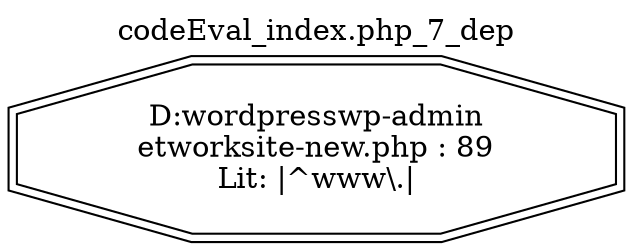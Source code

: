digraph cfg {
  label="codeEval_index.php_7_dep";
  labelloc=t;
  n1 [shape=doubleoctagon, label="D:\wordpress\wp-admin\network\site-new.php : 89\nLit: |^www\\.|\n"];
}
